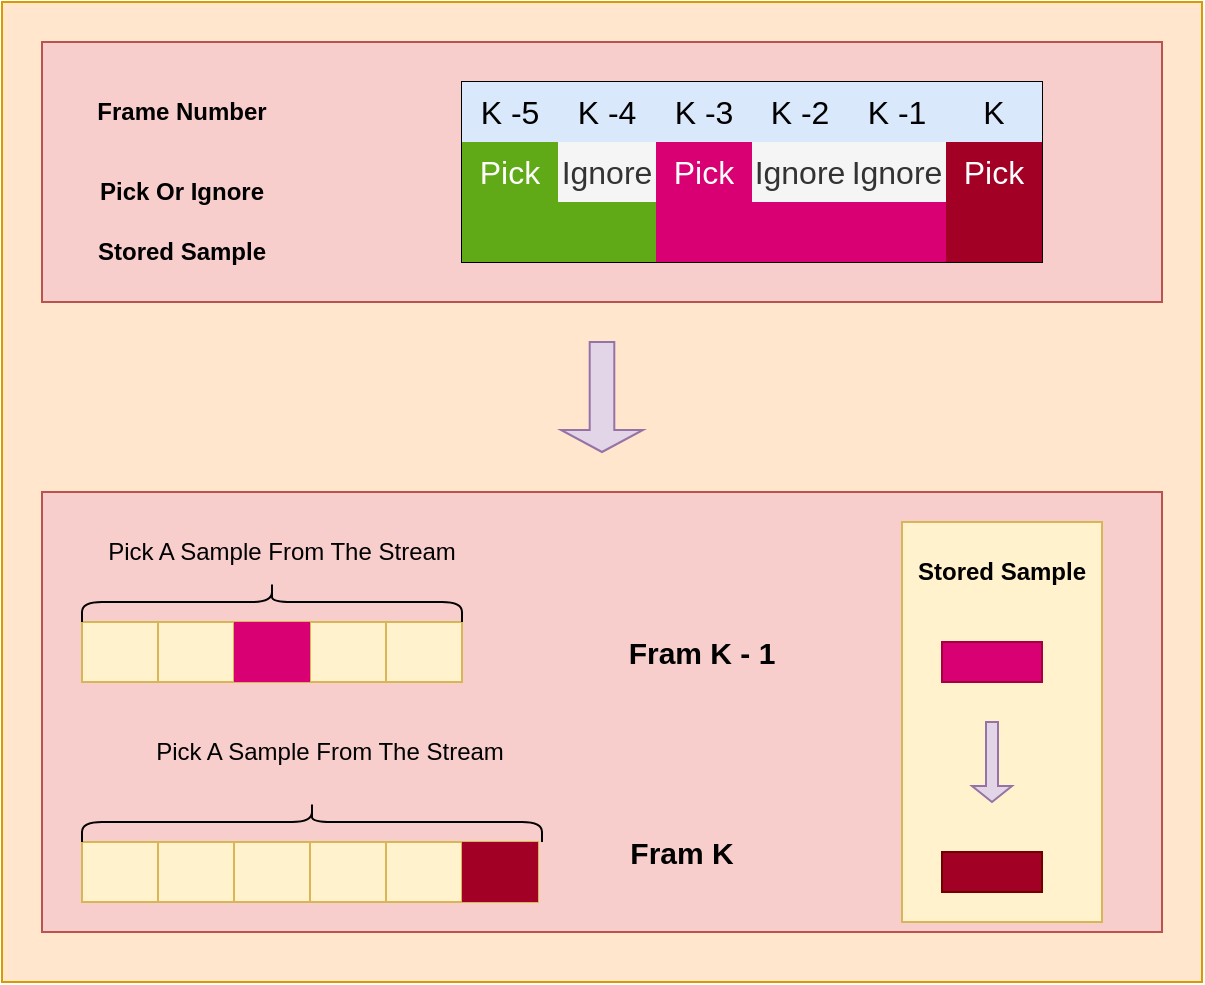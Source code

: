 <mxfile version="24.7.8">
  <diagram name="Page-1" id="hcsgBMeCGxlVrQ5wYwAe">
    <mxGraphModel dx="1050" dy="1798" grid="1" gridSize="10" guides="1" tooltips="1" connect="1" arrows="1" fold="1" page="1" pageScale="1" pageWidth="827" pageHeight="1169" math="0" shadow="0">
      <root>
        <mxCell id="0" />
        <mxCell id="1" parent="0" />
        <mxCell id="4VdCDNM-KMz0FRxUj7Gg-78" value="" style="rounded=0;whiteSpace=wrap;html=1;fillColor=#ffe6cc;strokeColor=#d79b00;" vertex="1" parent="1">
          <mxGeometry x="150" y="-100" width="600" height="490" as="geometry" />
        </mxCell>
        <mxCell id="4VdCDNM-KMz0FRxUj7Gg-77" value="" style="rounded=0;whiteSpace=wrap;html=1;fillColor=#f8cecc;strokeColor=#b85450;" vertex="1" parent="1">
          <mxGeometry x="170" y="-80" width="560" height="130" as="geometry" />
        </mxCell>
        <mxCell id="4VdCDNM-KMz0FRxUj7Gg-31" value="" style="rounded=0;whiteSpace=wrap;html=1;fillColor=#f8cecc;strokeColor=#b85450;" vertex="1" parent="1">
          <mxGeometry x="170" y="145" width="560" height="220" as="geometry" />
        </mxCell>
        <mxCell id="4VdCDNM-KMz0FRxUj7Gg-45" value="" style="rounded=0;whiteSpace=wrap;html=1;fillColor=#fff2cc;strokeColor=#d6b656;" vertex="1" parent="1">
          <mxGeometry x="600" y="160" width="100" height="200" as="geometry" />
        </mxCell>
        <mxCell id="4VdCDNM-KMz0FRxUj7Gg-1" value="" style="shape=table;startSize=0;container=1;collapsible=0;childLayout=tableLayout;fontSize=16;fillColor=#fff2cc;strokeColor=#d6b656;" vertex="1" parent="1">
          <mxGeometry x="190" y="210" width="190" height="30" as="geometry" />
        </mxCell>
        <mxCell id="4VdCDNM-KMz0FRxUj7Gg-2" value="" style="shape=tableRow;horizontal=0;startSize=0;swimlaneHead=0;swimlaneBody=0;strokeColor=inherit;top=0;left=0;bottom=0;right=0;collapsible=0;dropTarget=0;fillColor=none;points=[[0,0.5],[1,0.5]];portConstraint=eastwest;fontSize=16;" vertex="1" parent="4VdCDNM-KMz0FRxUj7Gg-1">
          <mxGeometry width="190" height="30" as="geometry" />
        </mxCell>
        <mxCell id="4VdCDNM-KMz0FRxUj7Gg-3" value="" style="shape=partialRectangle;html=1;whiteSpace=wrap;connectable=0;strokeColor=inherit;overflow=hidden;fillColor=none;top=0;left=0;bottom=0;right=0;pointerEvents=1;fontSize=16;" vertex="1" parent="4VdCDNM-KMz0FRxUj7Gg-2">
          <mxGeometry width="38" height="30" as="geometry">
            <mxRectangle width="38" height="30" as="alternateBounds" />
          </mxGeometry>
        </mxCell>
        <mxCell id="4VdCDNM-KMz0FRxUj7Gg-4" value="" style="shape=partialRectangle;html=1;whiteSpace=wrap;connectable=0;strokeColor=inherit;overflow=hidden;fillColor=none;top=0;left=0;bottom=0;right=0;pointerEvents=1;fontSize=16;" vertex="1" parent="4VdCDNM-KMz0FRxUj7Gg-2">
          <mxGeometry x="38" width="38" height="30" as="geometry">
            <mxRectangle width="38" height="30" as="alternateBounds" />
          </mxGeometry>
        </mxCell>
        <mxCell id="4VdCDNM-KMz0FRxUj7Gg-5" value="" style="shape=partialRectangle;html=1;whiteSpace=wrap;connectable=0;strokeColor=#A50040;overflow=hidden;fillColor=#d80073;top=0;left=0;bottom=0;right=0;pointerEvents=1;fontSize=16;fontColor=#ffffff;" vertex="1" parent="4VdCDNM-KMz0FRxUj7Gg-2">
          <mxGeometry x="76" width="38" height="30" as="geometry">
            <mxRectangle width="38" height="30" as="alternateBounds" />
          </mxGeometry>
        </mxCell>
        <mxCell id="4VdCDNM-KMz0FRxUj7Gg-14" style="shape=partialRectangle;html=1;whiteSpace=wrap;connectable=0;strokeColor=inherit;overflow=hidden;fillColor=none;top=0;left=0;bottom=0;right=0;pointerEvents=1;fontSize=16;" vertex="1" parent="4VdCDNM-KMz0FRxUj7Gg-2">
          <mxGeometry x="114" width="38" height="30" as="geometry">
            <mxRectangle width="38" height="30" as="alternateBounds" />
          </mxGeometry>
        </mxCell>
        <mxCell id="4VdCDNM-KMz0FRxUj7Gg-15" style="shape=partialRectangle;html=1;whiteSpace=wrap;connectable=0;strokeColor=inherit;overflow=hidden;fillColor=none;top=0;left=0;bottom=0;right=0;pointerEvents=1;fontSize=16;" vertex="1" parent="4VdCDNM-KMz0FRxUj7Gg-2">
          <mxGeometry x="152" width="38" height="30" as="geometry">
            <mxRectangle width="38" height="30" as="alternateBounds" />
          </mxGeometry>
        </mxCell>
        <mxCell id="4VdCDNM-KMz0FRxUj7Gg-16" value="" style="shape=curlyBracket;whiteSpace=wrap;html=1;rounded=1;flipH=1;labelPosition=right;verticalLabelPosition=middle;align=left;verticalAlign=middle;direction=south;" vertex="1" parent="1">
          <mxGeometry x="190" y="190" width="190" height="20" as="geometry" />
        </mxCell>
        <mxCell id="4VdCDNM-KMz0FRxUj7Gg-17" value="Pick A Sample From The Stream" style="text;html=1;align=center;verticalAlign=middle;whiteSpace=wrap;rounded=0;" vertex="1" parent="1">
          <mxGeometry x="190" y="160" width="200" height="30" as="geometry" />
        </mxCell>
        <mxCell id="4VdCDNM-KMz0FRxUj7Gg-18" value="" style="shape=table;startSize=0;container=1;collapsible=0;childLayout=tableLayout;fontSize=16;fillColor=#fff2cc;strokeColor=#d6b656;" vertex="1" parent="1">
          <mxGeometry x="190" y="320" width="228" height="30" as="geometry" />
        </mxCell>
        <mxCell id="4VdCDNM-KMz0FRxUj7Gg-19" value="" style="shape=tableRow;horizontal=0;startSize=0;swimlaneHead=0;swimlaneBody=0;strokeColor=inherit;top=0;left=0;bottom=0;right=0;collapsible=0;dropTarget=0;fillColor=none;points=[[0,0.5],[1,0.5]];portConstraint=eastwest;fontSize=16;" vertex="1" parent="4VdCDNM-KMz0FRxUj7Gg-18">
          <mxGeometry width="228" height="30" as="geometry" />
        </mxCell>
        <mxCell id="4VdCDNM-KMz0FRxUj7Gg-20" value="" style="shape=partialRectangle;html=1;whiteSpace=wrap;connectable=0;strokeColor=inherit;overflow=hidden;fillColor=none;top=0;left=0;bottom=0;right=0;pointerEvents=1;fontSize=16;" vertex="1" parent="4VdCDNM-KMz0FRxUj7Gg-19">
          <mxGeometry width="38" height="30" as="geometry">
            <mxRectangle width="38" height="30" as="alternateBounds" />
          </mxGeometry>
        </mxCell>
        <mxCell id="4VdCDNM-KMz0FRxUj7Gg-21" value="" style="shape=partialRectangle;html=1;whiteSpace=wrap;connectable=0;strokeColor=inherit;overflow=hidden;fillColor=none;top=0;left=0;bottom=0;right=0;pointerEvents=1;fontSize=16;" vertex="1" parent="4VdCDNM-KMz0FRxUj7Gg-19">
          <mxGeometry x="38" width="38" height="30" as="geometry">
            <mxRectangle width="38" height="30" as="alternateBounds" />
          </mxGeometry>
        </mxCell>
        <mxCell id="4VdCDNM-KMz0FRxUj7Gg-22" value="" style="shape=partialRectangle;html=1;whiteSpace=wrap;connectable=0;strokeColor=inherit;overflow=hidden;fillColor=none;top=0;left=0;bottom=0;right=0;pointerEvents=1;fontSize=16;" vertex="1" parent="4VdCDNM-KMz0FRxUj7Gg-19">
          <mxGeometry x="76" width="38" height="30" as="geometry">
            <mxRectangle width="38" height="30" as="alternateBounds" />
          </mxGeometry>
        </mxCell>
        <mxCell id="4VdCDNM-KMz0FRxUj7Gg-23" style="shape=partialRectangle;html=1;whiteSpace=wrap;connectable=0;strokeColor=inherit;overflow=hidden;fillColor=none;top=0;left=0;bottom=0;right=0;pointerEvents=1;fontSize=16;" vertex="1" parent="4VdCDNM-KMz0FRxUj7Gg-19">
          <mxGeometry x="114" width="38" height="30" as="geometry">
            <mxRectangle width="38" height="30" as="alternateBounds" />
          </mxGeometry>
        </mxCell>
        <mxCell id="4VdCDNM-KMz0FRxUj7Gg-24" style="shape=partialRectangle;html=1;whiteSpace=wrap;connectable=0;strokeColor=inherit;overflow=hidden;fillColor=none;top=0;left=0;bottom=0;right=0;pointerEvents=1;fontSize=16;" vertex="1" parent="4VdCDNM-KMz0FRxUj7Gg-19">
          <mxGeometry x="152" width="38" height="30" as="geometry">
            <mxRectangle width="38" height="30" as="alternateBounds" />
          </mxGeometry>
        </mxCell>
        <mxCell id="4VdCDNM-KMz0FRxUj7Gg-26" style="shape=partialRectangle;html=1;whiteSpace=wrap;connectable=0;strokeColor=#6F0000;overflow=hidden;fillColor=#a20025;top=0;left=0;bottom=0;right=0;pointerEvents=1;fontSize=16;fontColor=#ffffff;" vertex="1" parent="4VdCDNM-KMz0FRxUj7Gg-19">
          <mxGeometry x="190" width="38" height="30" as="geometry">
            <mxRectangle width="38" height="30" as="alternateBounds" />
          </mxGeometry>
        </mxCell>
        <mxCell id="4VdCDNM-KMz0FRxUj7Gg-27" value="" style="shape=curlyBracket;whiteSpace=wrap;html=1;rounded=1;flipH=1;labelPosition=right;verticalLabelPosition=middle;align=left;verticalAlign=middle;direction=south;" vertex="1" parent="1">
          <mxGeometry x="190" y="300" width="230" height="20" as="geometry" />
        </mxCell>
        <mxCell id="4VdCDNM-KMz0FRxUj7Gg-28" value="Pick A Sample From The Stream" style="text;html=1;align=center;verticalAlign=middle;whiteSpace=wrap;rounded=0;" vertex="1" parent="1">
          <mxGeometry x="214" y="260" width="200" height="30" as="geometry" />
        </mxCell>
        <mxCell id="4VdCDNM-KMz0FRxUj7Gg-29" value="Fram K - 1" style="text;html=1;align=center;verticalAlign=middle;whiteSpace=wrap;rounded=0;fontStyle=1;fontSize=15;" vertex="1" parent="1">
          <mxGeometry x="460" y="210" width="80" height="30" as="geometry" />
        </mxCell>
        <mxCell id="4VdCDNM-KMz0FRxUj7Gg-30" value="Fram K" style="text;html=1;align=center;verticalAlign=middle;whiteSpace=wrap;rounded=0;fontStyle=1;fontSize=15;" vertex="1" parent="1">
          <mxGeometry x="460" y="310" width="60" height="30" as="geometry" />
        </mxCell>
        <mxCell id="4VdCDNM-KMz0FRxUj7Gg-32" value="Stored Sample" style="text;html=1;align=center;verticalAlign=middle;whiteSpace=wrap;rounded=0;fontStyle=1" vertex="1" parent="1">
          <mxGeometry x="605" y="170" width="90" height="30" as="geometry" />
        </mxCell>
        <mxCell id="4VdCDNM-KMz0FRxUj7Gg-33" value="" style="rounded=0;whiteSpace=wrap;html=1;fillColor=#d80073;fontColor=#ffffff;strokeColor=#A50040;" vertex="1" parent="1">
          <mxGeometry x="620" y="220" width="50" height="20" as="geometry" />
        </mxCell>
        <mxCell id="4VdCDNM-KMz0FRxUj7Gg-34" value="" style="rounded=0;whiteSpace=wrap;html=1;fillColor=#a20025;fontColor=#ffffff;strokeColor=#6F0000;" vertex="1" parent="1">
          <mxGeometry x="620" y="325" width="50" height="20" as="geometry" />
        </mxCell>
        <mxCell id="4VdCDNM-KMz0FRxUj7Gg-35" value="" style="shape=singleArrow;direction=south;whiteSpace=wrap;html=1;fillColor=#e1d5e7;strokeColor=#9673a6;" vertex="1" parent="1">
          <mxGeometry x="635" y="260" width="20" height="40" as="geometry" />
        </mxCell>
        <mxCell id="4VdCDNM-KMz0FRxUj7Gg-37" value="" style="shape=table;startSize=0;container=1;collapsible=0;childLayout=tableLayout;fontSize=16;" vertex="1" parent="1">
          <mxGeometry x="380" y="-60" width="290" height="90" as="geometry" />
        </mxCell>
        <mxCell id="4VdCDNM-KMz0FRxUj7Gg-60" style="shape=tableRow;horizontal=0;startSize=0;swimlaneHead=0;swimlaneBody=0;strokeColor=inherit;top=0;left=0;bottom=0;right=0;collapsible=0;dropTarget=0;fillColor=none;points=[[0,0.5],[1,0.5]];portConstraint=eastwest;fontSize=16;" vertex="1" parent="4VdCDNM-KMz0FRxUj7Gg-37">
          <mxGeometry width="290" height="30" as="geometry" />
        </mxCell>
        <mxCell id="4VdCDNM-KMz0FRxUj7Gg-61" value="K -5" style="shape=partialRectangle;html=1;whiteSpace=wrap;connectable=0;strokeColor=#6c8ebf;overflow=hidden;fillColor=#dae8fc;top=0;left=0;bottom=0;right=0;pointerEvents=1;fontSize=16;" vertex="1" parent="4VdCDNM-KMz0FRxUj7Gg-60">
          <mxGeometry width="48" height="30" as="geometry">
            <mxRectangle width="48" height="30" as="alternateBounds" />
          </mxGeometry>
        </mxCell>
        <mxCell id="4VdCDNM-KMz0FRxUj7Gg-62" value="K -4" style="shape=partialRectangle;html=1;whiteSpace=wrap;connectable=0;strokeColor=#6c8ebf;overflow=hidden;fillColor=#dae8fc;top=0;left=0;bottom=0;right=0;pointerEvents=1;fontSize=16;" vertex="1" parent="4VdCDNM-KMz0FRxUj7Gg-60">
          <mxGeometry x="48" width="49" height="30" as="geometry">
            <mxRectangle width="49" height="30" as="alternateBounds" />
          </mxGeometry>
        </mxCell>
        <mxCell id="4VdCDNM-KMz0FRxUj7Gg-63" value="K -3" style="shape=partialRectangle;html=1;whiteSpace=wrap;connectable=0;strokeColor=#6c8ebf;overflow=hidden;fillColor=#dae8fc;top=0;left=0;bottom=0;right=0;pointerEvents=1;fontSize=16;" vertex="1" parent="4VdCDNM-KMz0FRxUj7Gg-60">
          <mxGeometry x="97" width="48" height="30" as="geometry">
            <mxRectangle width="48" height="30" as="alternateBounds" />
          </mxGeometry>
        </mxCell>
        <mxCell id="4VdCDNM-KMz0FRxUj7Gg-64" value="K -2" style="shape=partialRectangle;html=1;whiteSpace=wrap;connectable=0;strokeColor=#6c8ebf;overflow=hidden;fillColor=#dae8fc;top=0;left=0;bottom=0;right=0;pointerEvents=1;fontSize=16;" vertex="1" parent="4VdCDNM-KMz0FRxUj7Gg-60">
          <mxGeometry x="145" width="48" height="30" as="geometry">
            <mxRectangle width="48" height="30" as="alternateBounds" />
          </mxGeometry>
        </mxCell>
        <mxCell id="4VdCDNM-KMz0FRxUj7Gg-65" value="K -1" style="shape=partialRectangle;html=1;whiteSpace=wrap;connectable=0;strokeColor=#6c8ebf;overflow=hidden;fillColor=#dae8fc;top=0;left=0;bottom=0;right=0;pointerEvents=1;fontSize=16;" vertex="1" parent="4VdCDNM-KMz0FRxUj7Gg-60">
          <mxGeometry x="193" width="49" height="30" as="geometry">
            <mxRectangle width="49" height="30" as="alternateBounds" />
          </mxGeometry>
        </mxCell>
        <mxCell id="4VdCDNM-KMz0FRxUj7Gg-66" value="K" style="shape=partialRectangle;html=1;whiteSpace=wrap;connectable=0;overflow=hidden;top=0;left=0;bottom=0;right=0;pointerEvents=1;fontSize=16;fillColor=#dae8fc;strokeColor=#6c8ebf;" vertex="1" parent="4VdCDNM-KMz0FRxUj7Gg-60">
          <mxGeometry x="242" width="48" height="30" as="geometry">
            <mxRectangle width="48" height="30" as="alternateBounds" />
          </mxGeometry>
        </mxCell>
        <mxCell id="4VdCDNM-KMz0FRxUj7Gg-38" value="" style="shape=tableRow;horizontal=0;startSize=0;swimlaneHead=0;swimlaneBody=0;strokeColor=inherit;top=0;left=0;bottom=0;right=0;collapsible=0;dropTarget=0;fillColor=none;points=[[0,0.5],[1,0.5]];portConstraint=eastwest;fontSize=16;" vertex="1" parent="4VdCDNM-KMz0FRxUj7Gg-37">
          <mxGeometry y="30" width="290" height="30" as="geometry" />
        </mxCell>
        <mxCell id="4VdCDNM-KMz0FRxUj7Gg-39" value="Pick" style="shape=partialRectangle;html=1;whiteSpace=wrap;connectable=0;strokeColor=#2D7600;overflow=hidden;fillColor=#60a917;top=0;left=0;bottom=0;right=0;pointerEvents=1;fontSize=16;fontColor=#ffffff;" vertex="1" parent="4VdCDNM-KMz0FRxUj7Gg-38">
          <mxGeometry width="48" height="30" as="geometry">
            <mxRectangle width="48" height="30" as="alternateBounds" />
          </mxGeometry>
        </mxCell>
        <mxCell id="4VdCDNM-KMz0FRxUj7Gg-40" value="Ignore" style="shape=partialRectangle;html=1;whiteSpace=wrap;connectable=0;strokeColor=#666666;overflow=hidden;fillColor=#f5f5f5;top=0;left=0;bottom=0;right=0;pointerEvents=1;fontSize=16;fontColor=#333333;" vertex="1" parent="4VdCDNM-KMz0FRxUj7Gg-38">
          <mxGeometry x="48" width="49" height="30" as="geometry">
            <mxRectangle width="49" height="30" as="alternateBounds" />
          </mxGeometry>
        </mxCell>
        <mxCell id="4VdCDNM-KMz0FRxUj7Gg-41" value="Pick" style="shape=partialRectangle;html=1;whiteSpace=wrap;connectable=0;strokeColor=#A50040;overflow=hidden;fillColor=#d80073;top=0;left=0;bottom=0;right=0;pointerEvents=1;fontSize=16;fontColor=#ffffff;" vertex="1" parent="4VdCDNM-KMz0FRxUj7Gg-38">
          <mxGeometry x="97" width="48" height="30" as="geometry">
            <mxRectangle width="48" height="30" as="alternateBounds" />
          </mxGeometry>
        </mxCell>
        <mxCell id="4VdCDNM-KMz0FRxUj7Gg-42" value="Ignore" style="shape=partialRectangle;html=1;whiteSpace=wrap;connectable=0;strokeColor=#666666;overflow=hidden;fillColor=#f5f5f5;top=0;left=0;bottom=0;right=0;pointerEvents=1;fontSize=16;fontColor=#333333;" vertex="1" parent="4VdCDNM-KMz0FRxUj7Gg-38">
          <mxGeometry x="145" width="48" height="30" as="geometry">
            <mxRectangle width="48" height="30" as="alternateBounds" />
          </mxGeometry>
        </mxCell>
        <mxCell id="4VdCDNM-KMz0FRxUj7Gg-43" value="Ignore" style="shape=partialRectangle;html=1;whiteSpace=wrap;connectable=0;overflow=hidden;top=0;left=0;bottom=0;right=0;pointerEvents=1;fontSize=16;fillColor=#f5f5f5;fontColor=#333333;strokeColor=#666666;" vertex="1" parent="4VdCDNM-KMz0FRxUj7Gg-38">
          <mxGeometry x="193" width="49" height="30" as="geometry">
            <mxRectangle width="49" height="30" as="alternateBounds" />
          </mxGeometry>
        </mxCell>
        <mxCell id="4VdCDNM-KMz0FRxUj7Gg-44" value="Pick" style="shape=partialRectangle;html=1;whiteSpace=wrap;connectable=0;overflow=hidden;top=0;left=0;bottom=0;right=0;pointerEvents=1;fontSize=16;fillColor=#a20025;fontColor=#ffffff;strokeColor=#6F0000;" vertex="1" parent="4VdCDNM-KMz0FRxUj7Gg-38">
          <mxGeometry x="242" width="48" height="30" as="geometry">
            <mxRectangle width="48" height="30" as="alternateBounds" />
          </mxGeometry>
        </mxCell>
        <mxCell id="4VdCDNM-KMz0FRxUj7Gg-46" style="shape=tableRow;horizontal=0;startSize=0;swimlaneHead=0;swimlaneBody=0;strokeColor=inherit;top=0;left=0;bottom=0;right=0;collapsible=0;dropTarget=0;fillColor=none;points=[[0,0.5],[1,0.5]];portConstraint=eastwest;fontSize=16;" vertex="1" parent="4VdCDNM-KMz0FRxUj7Gg-37">
          <mxGeometry y="60" width="290" height="30" as="geometry" />
        </mxCell>
        <mxCell id="4VdCDNM-KMz0FRxUj7Gg-47" style="shape=partialRectangle;html=1;whiteSpace=wrap;connectable=0;strokeColor=#2D7600;overflow=hidden;fillColor=#60a917;top=0;left=0;bottom=0;right=0;pointerEvents=1;fontSize=16;fontColor=#ffffff;" vertex="1" parent="4VdCDNM-KMz0FRxUj7Gg-46">
          <mxGeometry width="48" height="30" as="geometry">
            <mxRectangle width="48" height="30" as="alternateBounds" />
          </mxGeometry>
        </mxCell>
        <mxCell id="4VdCDNM-KMz0FRxUj7Gg-48" style="shape=partialRectangle;html=1;whiteSpace=wrap;connectable=0;strokeColor=#2D7600;overflow=hidden;fillColor=#60a917;top=0;left=0;bottom=0;right=0;pointerEvents=1;fontSize=16;fontColor=#ffffff;" vertex="1" parent="4VdCDNM-KMz0FRxUj7Gg-46">
          <mxGeometry x="48" width="49" height="30" as="geometry">
            <mxRectangle width="49" height="30" as="alternateBounds" />
          </mxGeometry>
        </mxCell>
        <mxCell id="4VdCDNM-KMz0FRxUj7Gg-49" style="shape=partialRectangle;html=1;whiteSpace=wrap;connectable=0;strokeColor=#A50040;overflow=hidden;fillColor=#d80073;top=0;left=0;bottom=0;right=0;pointerEvents=1;fontSize=16;fontColor=#ffffff;" vertex="1" parent="4VdCDNM-KMz0FRxUj7Gg-46">
          <mxGeometry x="97" width="48" height="30" as="geometry">
            <mxRectangle width="48" height="30" as="alternateBounds" />
          </mxGeometry>
        </mxCell>
        <mxCell id="4VdCDNM-KMz0FRxUj7Gg-50" style="shape=partialRectangle;html=1;whiteSpace=wrap;connectable=0;strokeColor=#A50040;overflow=hidden;fillColor=#d80073;top=0;left=0;bottom=0;right=0;pointerEvents=1;fontSize=16;fontColor=#ffffff;" vertex="1" parent="4VdCDNM-KMz0FRxUj7Gg-46">
          <mxGeometry x="145" width="48" height="30" as="geometry">
            <mxRectangle width="48" height="30" as="alternateBounds" />
          </mxGeometry>
        </mxCell>
        <mxCell id="4VdCDNM-KMz0FRxUj7Gg-51" style="shape=partialRectangle;html=1;whiteSpace=wrap;connectable=0;strokeColor=#A50040;overflow=hidden;fillColor=#d80073;top=0;left=0;bottom=0;right=0;pointerEvents=1;fontSize=16;fontColor=#ffffff;" vertex="1" parent="4VdCDNM-KMz0FRxUj7Gg-46">
          <mxGeometry x="193" width="49" height="30" as="geometry">
            <mxRectangle width="49" height="30" as="alternateBounds" />
          </mxGeometry>
        </mxCell>
        <mxCell id="4VdCDNM-KMz0FRxUj7Gg-52" style="shape=partialRectangle;html=1;whiteSpace=wrap;connectable=0;overflow=hidden;top=0;left=0;bottom=0;right=0;pointerEvents=1;fontSize=16;fillColor=#a20025;fontColor=#ffffff;strokeColor=#6F0000;" vertex="1" parent="4VdCDNM-KMz0FRxUj7Gg-46">
          <mxGeometry x="242" width="48" height="30" as="geometry">
            <mxRectangle width="48" height="30" as="alternateBounds" />
          </mxGeometry>
        </mxCell>
        <mxCell id="4VdCDNM-KMz0FRxUj7Gg-73" value="Frame Number" style="text;html=1;align=center;verticalAlign=middle;whiteSpace=wrap;rounded=0;fontStyle=1" vertex="1" parent="1">
          <mxGeometry x="190" y="-60" width="100" height="30" as="geometry" />
        </mxCell>
        <mxCell id="4VdCDNM-KMz0FRxUj7Gg-74" value="Pick Or Ignore" style="text;html=1;align=center;verticalAlign=middle;whiteSpace=wrap;rounded=0;fontStyle=1" vertex="1" parent="1">
          <mxGeometry x="195" y="-20" width="90" height="30" as="geometry" />
        </mxCell>
        <mxCell id="4VdCDNM-KMz0FRxUj7Gg-75" value="Stored Sample" style="text;html=1;align=center;verticalAlign=middle;whiteSpace=wrap;rounded=0;fontStyle=1" vertex="1" parent="1">
          <mxGeometry x="195" y="10" width="90" height="30" as="geometry" />
        </mxCell>
        <mxCell id="4VdCDNM-KMz0FRxUj7Gg-76" value="" style="shape=singleArrow;direction=south;whiteSpace=wrap;html=1;fillColor=#e1d5e7;strokeColor=#9673a6;" vertex="1" parent="1">
          <mxGeometry x="429.5" y="70" width="41" height="55" as="geometry" />
        </mxCell>
      </root>
    </mxGraphModel>
  </diagram>
</mxfile>
